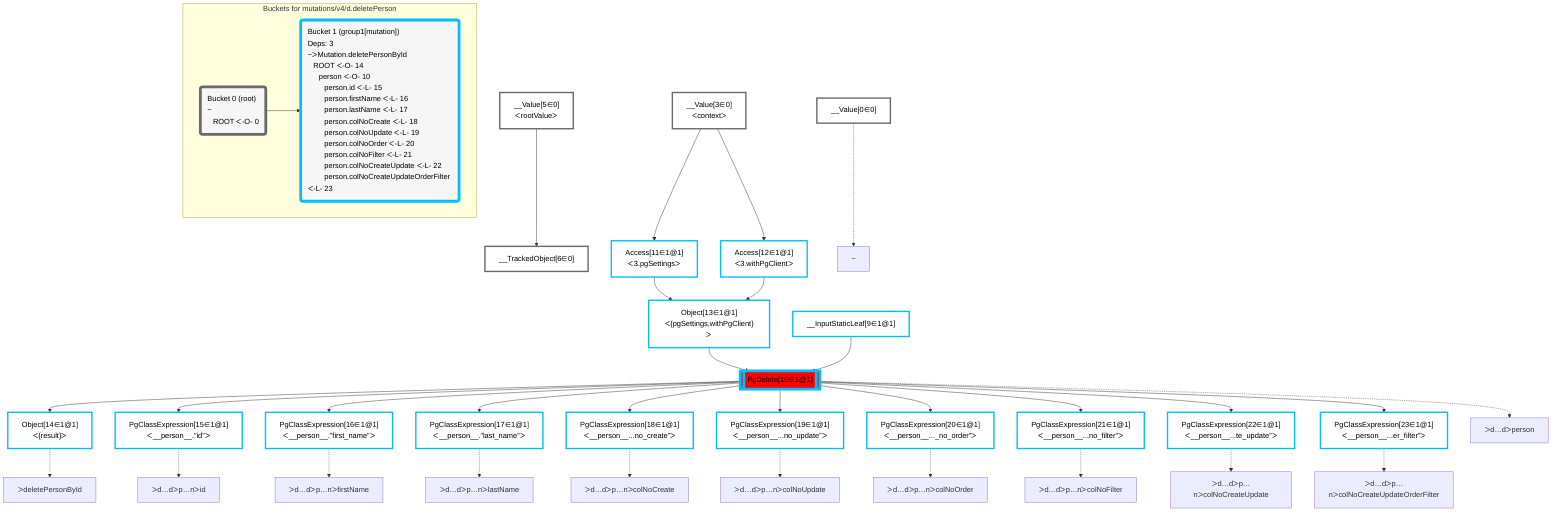 graph TD
    classDef path fill:#eee,stroke:#000,color:#000
    classDef plan fill:#fff,stroke-width:3px,color:#000
    classDef itemplan fill:#fff,stroke-width:6px,color:#000
    classDef sideeffectplan fill:#f00,stroke-width:6px,color:#000
    classDef bucket fill:#f6f6f6,color:#000,stroke-width:6px,text-align:left


    %% define plans
    __Value0["__Value[0∈0]"]:::plan
    __Value3["__Value[3∈0]<br />ᐸcontextᐳ"]:::plan
    __Value5["__Value[5∈0]<br />ᐸrootValueᐳ"]:::plan
    __TrackedObject6["__TrackedObject[6∈0]"]:::plan
    __InputStaticLeaf9["__InputStaticLeaf[9∈1@1]"]:::plan
    Access11["Access[11∈1@1]<br />ᐸ3.pgSettingsᐳ"]:::plan
    Access12["Access[12∈1@1]<br />ᐸ3.withPgClientᐳ"]:::plan
    Object13["Object[13∈1@1]<br />ᐸ{pgSettings,withPgClient}ᐳ"]:::plan
    PgDelete10[["PgDelete[10∈1@1]"]]:::sideeffectplan
    Object14["Object[14∈1@1]<br />ᐸ{result}ᐳ"]:::plan
    PgClassExpression15["PgClassExpression[15∈1@1]<br />ᐸ__person__.”id”ᐳ"]:::plan
    PgClassExpression16["PgClassExpression[16∈1@1]<br />ᐸ__person__.”first_name”ᐳ"]:::plan
    PgClassExpression17["PgClassExpression[17∈1@1]<br />ᐸ__person__.”last_name”ᐳ"]:::plan
    PgClassExpression18["PgClassExpression[18∈1@1]<br />ᐸ__person__...no_create”ᐳ"]:::plan
    PgClassExpression19["PgClassExpression[19∈1@1]<br />ᐸ__person__...no_update”ᐳ"]:::plan
    PgClassExpression20["PgClassExpression[20∈1@1]<br />ᐸ__person__..._no_order”ᐳ"]:::plan
    PgClassExpression21["PgClassExpression[21∈1@1]<br />ᐸ__person__...no_filter”ᐳ"]:::plan
    PgClassExpression22["PgClassExpression[22∈1@1]<br />ᐸ__person__...te_update”ᐳ"]:::plan
    PgClassExpression23["PgClassExpression[23∈1@1]<br />ᐸ__person__...er_filter”ᐳ"]:::plan

    %% plan dependencies
    __Value5 --> __TrackedObject6
    __Value3 --> Access11
    __Value3 --> Access12
    Access11 & Access12 --> Object13
    Object13 & __InputStaticLeaf9 --> PgDelete10
    PgDelete10 --> Object14
    PgDelete10 --> PgClassExpression15
    PgDelete10 --> PgClassExpression16
    PgDelete10 --> PgClassExpression17
    PgDelete10 --> PgClassExpression18
    PgDelete10 --> PgClassExpression19
    PgDelete10 --> PgClassExpression20
    PgDelete10 --> PgClassExpression21
    PgDelete10 --> PgClassExpression22
    PgDelete10 --> PgClassExpression23

    %% plan-to-path relationships
    P0["~"]
    __Value0 -.-> P0
    P10["ᐳd…dᐳperson"]
    PgDelete10 -.-> P10
    P14["ᐳdeletePersonById"]
    Object14 -.-> P14
    P15["ᐳd…dᐳp…nᐳid"]
    PgClassExpression15 -.-> P15
    P16["ᐳd…dᐳp…nᐳfirstName"]
    PgClassExpression16 -.-> P16
    P17["ᐳd…dᐳp…nᐳlastName"]
    PgClassExpression17 -.-> P17
    P18["ᐳd…dᐳp…nᐳcolNoCreate"]
    PgClassExpression18 -.-> P18
    P19["ᐳd…dᐳp…nᐳcolNoUpdate"]
    PgClassExpression19 -.-> P19
    P20["ᐳd…dᐳp…nᐳcolNoOrder"]
    PgClassExpression20 -.-> P20
    P21["ᐳd…dᐳp…nᐳcolNoFilter"]
    PgClassExpression21 -.-> P21
    P22["ᐳd…dᐳp…nᐳcolNoCreateUpdate"]
    PgClassExpression22 -.-> P22
    P23["ᐳd…dᐳp…nᐳcolNoCreateUpdateOrderFilter"]
    PgClassExpression23 -.-> P23

    subgraph "Buckets for mutations/v4/d.deletePerson"
    Bucket0("Bucket 0 (root)<br />~<br />⠀ROOT ᐸ-O- 0"):::bucket
    classDef bucket0 stroke:#696969
    class Bucket0,__Value0,__Value3,__Value5,__TrackedObject6 bucket0
    Bucket1("Bucket 1 (group1[mutation])<br />Deps: 3<br />~ᐳMutation.deletePersonById<br />⠀ROOT ᐸ-O- 14<br />⠀⠀person ᐸ-O- 10<br />⠀⠀⠀person.id ᐸ-L- 15<br />⠀⠀⠀person.firstName ᐸ-L- 16<br />⠀⠀⠀person.lastName ᐸ-L- 17<br />⠀⠀⠀person.colNoCreate ᐸ-L- 18<br />⠀⠀⠀person.colNoUpdate ᐸ-L- 19<br />⠀⠀⠀person.colNoOrder ᐸ-L- 20<br />⠀⠀⠀person.colNoFilter ᐸ-L- 21<br />⠀⠀⠀person.colNoCreateUpdate ᐸ-L- 22<br />⠀⠀⠀person.colNoCreateUpdateOrderFilter ᐸ-L- 23"):::bucket
    classDef bucket1 stroke:#00bfff
    class Bucket1,__InputStaticLeaf9,PgDelete10,Access11,Access12,Object13,Object14,PgClassExpression15,PgClassExpression16,PgClassExpression17,PgClassExpression18,PgClassExpression19,PgClassExpression20,PgClassExpression21,PgClassExpression22,PgClassExpression23 bucket1
    Bucket0 --> Bucket1
    end